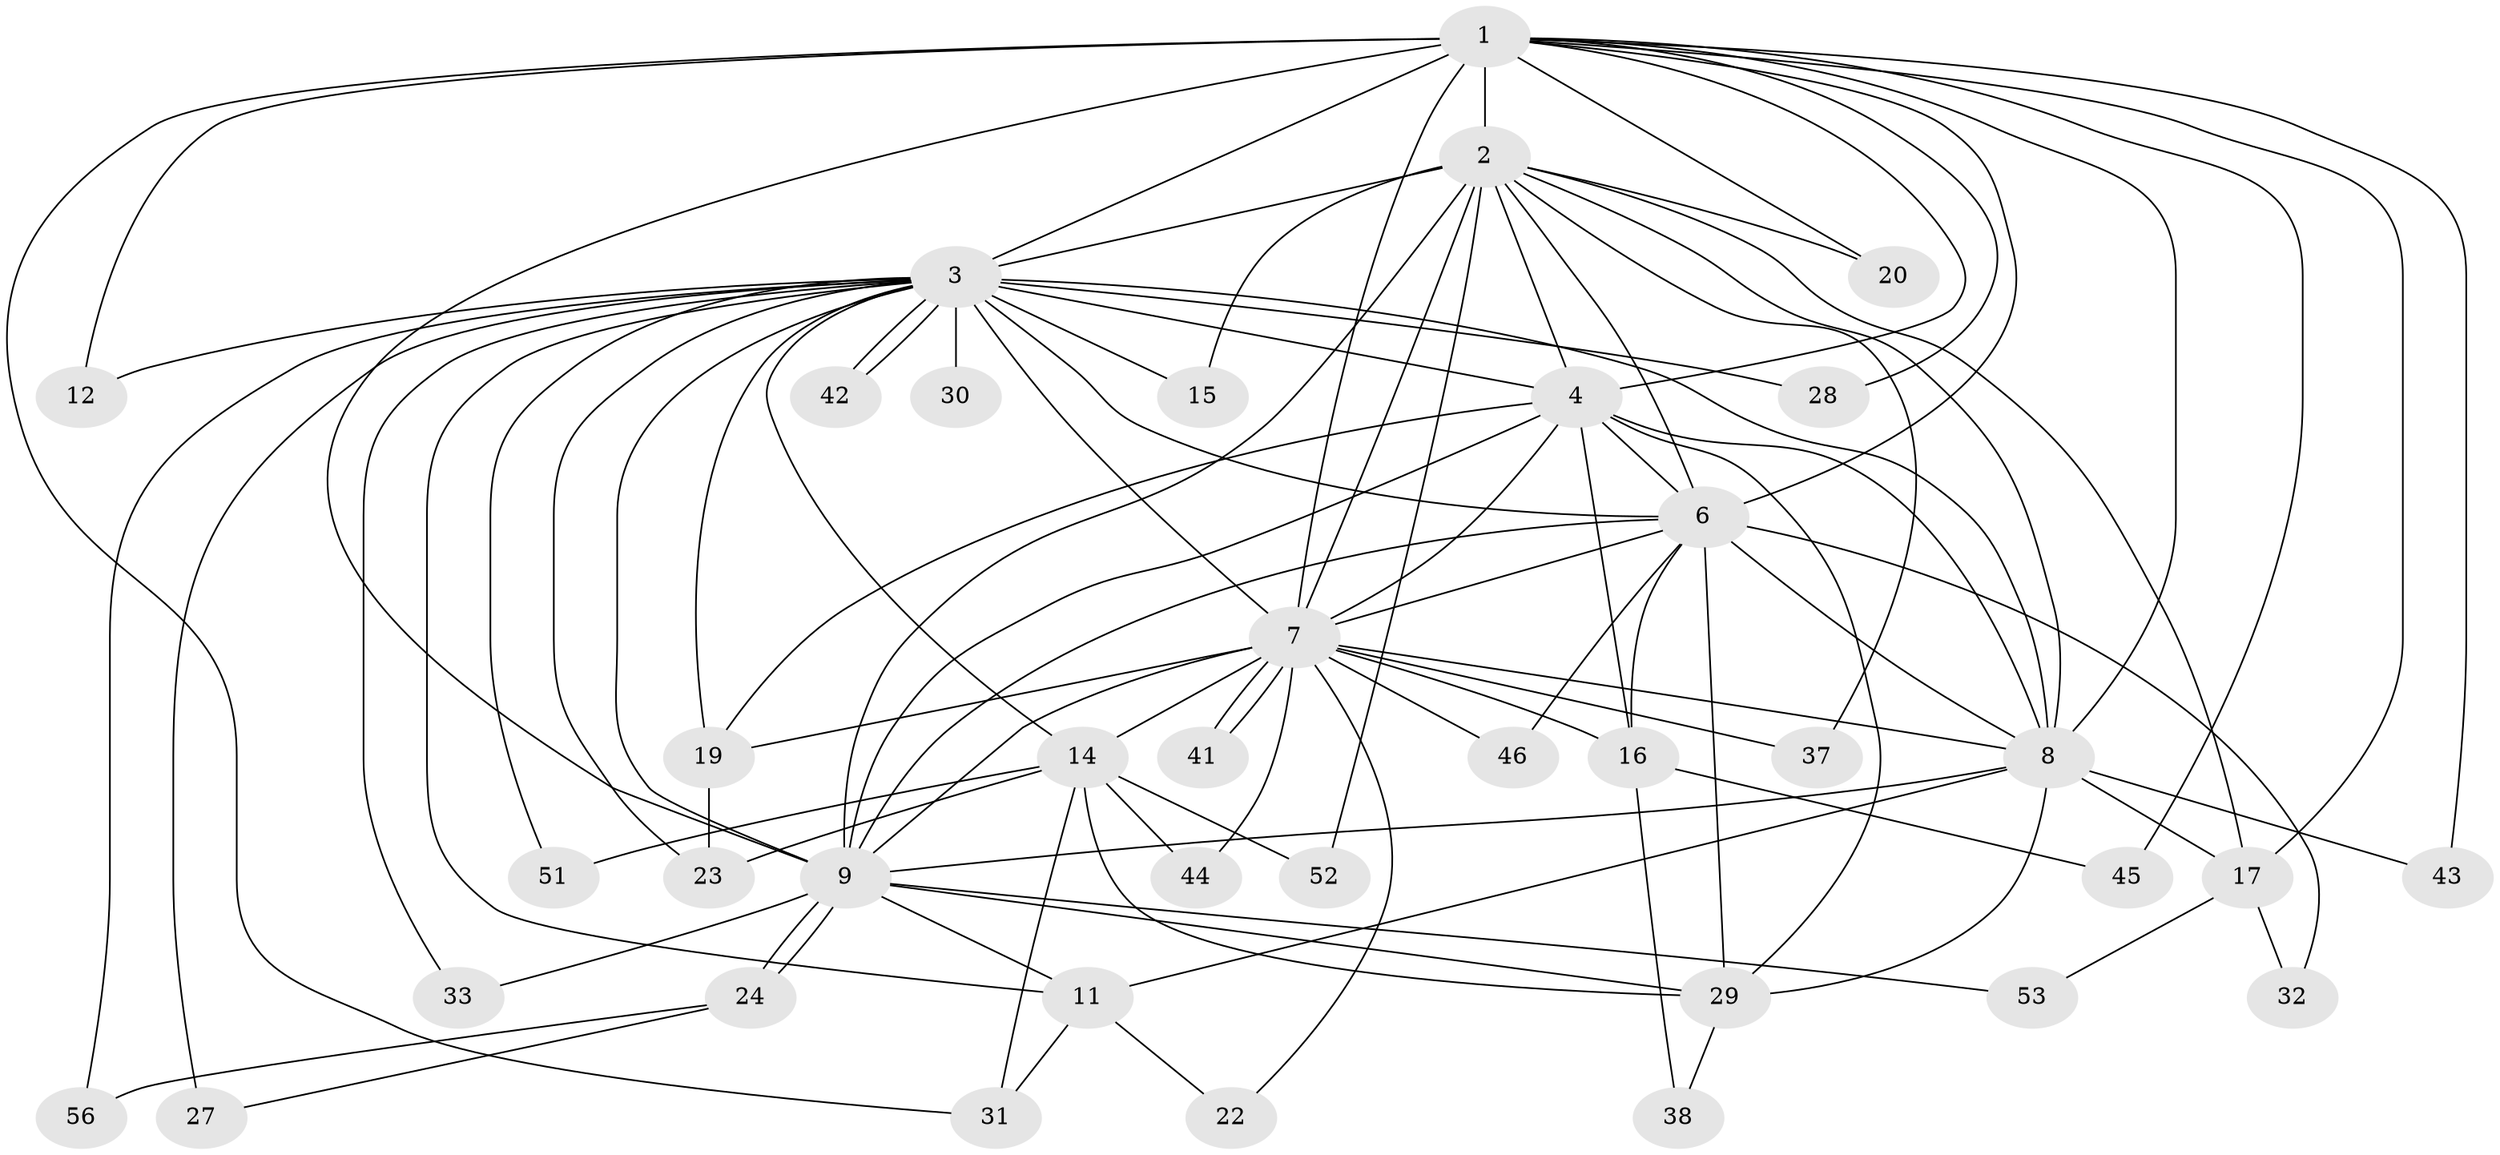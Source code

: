 // original degree distribution, {11: 0.017241379310344827, 17: 0.034482758620689655, 20: 0.034482758620689655, 12: 0.017241379310344827, 13: 0.017241379310344827, 14: 0.017241379310344827, 16: 0.017241379310344827, 15: 0.017241379310344827, 3: 0.1724137931034483, 4: 0.08620689655172414, 6: 0.034482758620689655, 2: 0.5172413793103449, 5: 0.017241379310344827}
// Generated by graph-tools (version 1.1) at 2025/11/02/27/25 16:11:08]
// undirected, 38 vertices, 96 edges
graph export_dot {
graph [start="1"]
  node [color=gray90,style=filled];
  1 [super="+10"];
  2 [super="+34"];
  3 [super="+5"];
  4 [super="+54"];
  6 [super="+57"];
  7 [super="+25"];
  8 [super="+18"];
  9 [super="+50"];
  11 [super="+13"];
  12 [super="+49"];
  14 [super="+39"];
  15 [super="+35"];
  16 [super="+21"];
  17 [super="+26"];
  19 [super="+47"];
  20;
  22;
  23 [super="+58"];
  24 [super="+40"];
  27 [super="+36"];
  28;
  29 [super="+55"];
  30;
  31 [super="+48"];
  32;
  33;
  37;
  38;
  41;
  42;
  43;
  44;
  45;
  46;
  51;
  52;
  53;
  56;
  1 -- 2 [weight=3];
  1 -- 3 [weight=4];
  1 -- 4 [weight=2];
  1 -- 6 [weight=2];
  1 -- 7 [weight=2];
  1 -- 8 [weight=2];
  1 -- 9 [weight=2];
  1 -- 12;
  1 -- 31;
  1 -- 43;
  1 -- 45;
  1 -- 20;
  1 -- 28;
  1 -- 17;
  2 -- 3 [weight=2];
  2 -- 4;
  2 -- 6;
  2 -- 7 [weight=2];
  2 -- 8;
  2 -- 9;
  2 -- 15 [weight=2];
  2 -- 17;
  2 -- 20;
  2 -- 37;
  2 -- 52;
  3 -- 4 [weight=2];
  3 -- 6 [weight=2];
  3 -- 7 [weight=2];
  3 -- 8 [weight=2];
  3 -- 9 [weight=2];
  3 -- 12 [weight=2];
  3 -- 15;
  3 -- 27 [weight=3];
  3 -- 28;
  3 -- 30 [weight=2];
  3 -- 33;
  3 -- 42;
  3 -- 42;
  3 -- 11;
  3 -- 14 [weight=2];
  3 -- 19;
  3 -- 51;
  3 -- 56;
  3 -- 23;
  4 -- 6;
  4 -- 7;
  4 -- 8;
  4 -- 9;
  4 -- 16;
  4 -- 19;
  4 -- 29;
  6 -- 7;
  6 -- 8;
  6 -- 9;
  6 -- 16;
  6 -- 32;
  6 -- 46;
  6 -- 29;
  7 -- 8;
  7 -- 9 [weight=2];
  7 -- 14;
  7 -- 22;
  7 -- 37;
  7 -- 41;
  7 -- 41;
  7 -- 44;
  7 -- 46;
  7 -- 19;
  7 -- 16;
  8 -- 9;
  8 -- 17;
  8 -- 43;
  8 -- 29;
  8 -- 11;
  9 -- 11;
  9 -- 24;
  9 -- 24;
  9 -- 29;
  9 -- 33;
  9 -- 53;
  11 -- 22;
  11 -- 31;
  14 -- 23;
  14 -- 44;
  14 -- 52;
  14 -- 51;
  14 -- 31;
  14 -- 29;
  16 -- 45;
  16 -- 38;
  17 -- 53;
  17 -- 32;
  19 -- 23;
  24 -- 56;
  24 -- 27;
  29 -- 38;
}

